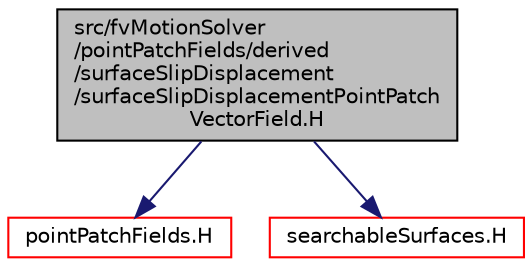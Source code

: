 digraph "src/fvMotionSolver/pointPatchFields/derived/surfaceSlipDisplacement/surfaceSlipDisplacementPointPatchVectorField.H"
{
  bgcolor="transparent";
  edge [fontname="Helvetica",fontsize="10",labelfontname="Helvetica",labelfontsize="10"];
  node [fontname="Helvetica",fontsize="10",shape=record];
  Node1 [label="src/fvMotionSolver\l/pointPatchFields/derived\l/surfaceSlipDisplacement\l/surfaceSlipDisplacementPointPatch\lVectorField.H",height=0.2,width=0.4,color="black", fillcolor="grey75", style="filled", fontcolor="black"];
  Node1 -> Node2 [color="midnightblue",fontsize="10",style="solid",fontname="Helvetica"];
  Node2 [label="pointPatchFields.H",height=0.2,width=0.4,color="red",URL="$a08262.html"];
  Node1 -> Node3 [color="midnightblue",fontsize="10",style="solid",fontname="Helvetica"];
  Node3 [label="searchableSurfaces.H",height=0.2,width=0.4,color="red",URL="$a07484.html"];
}
